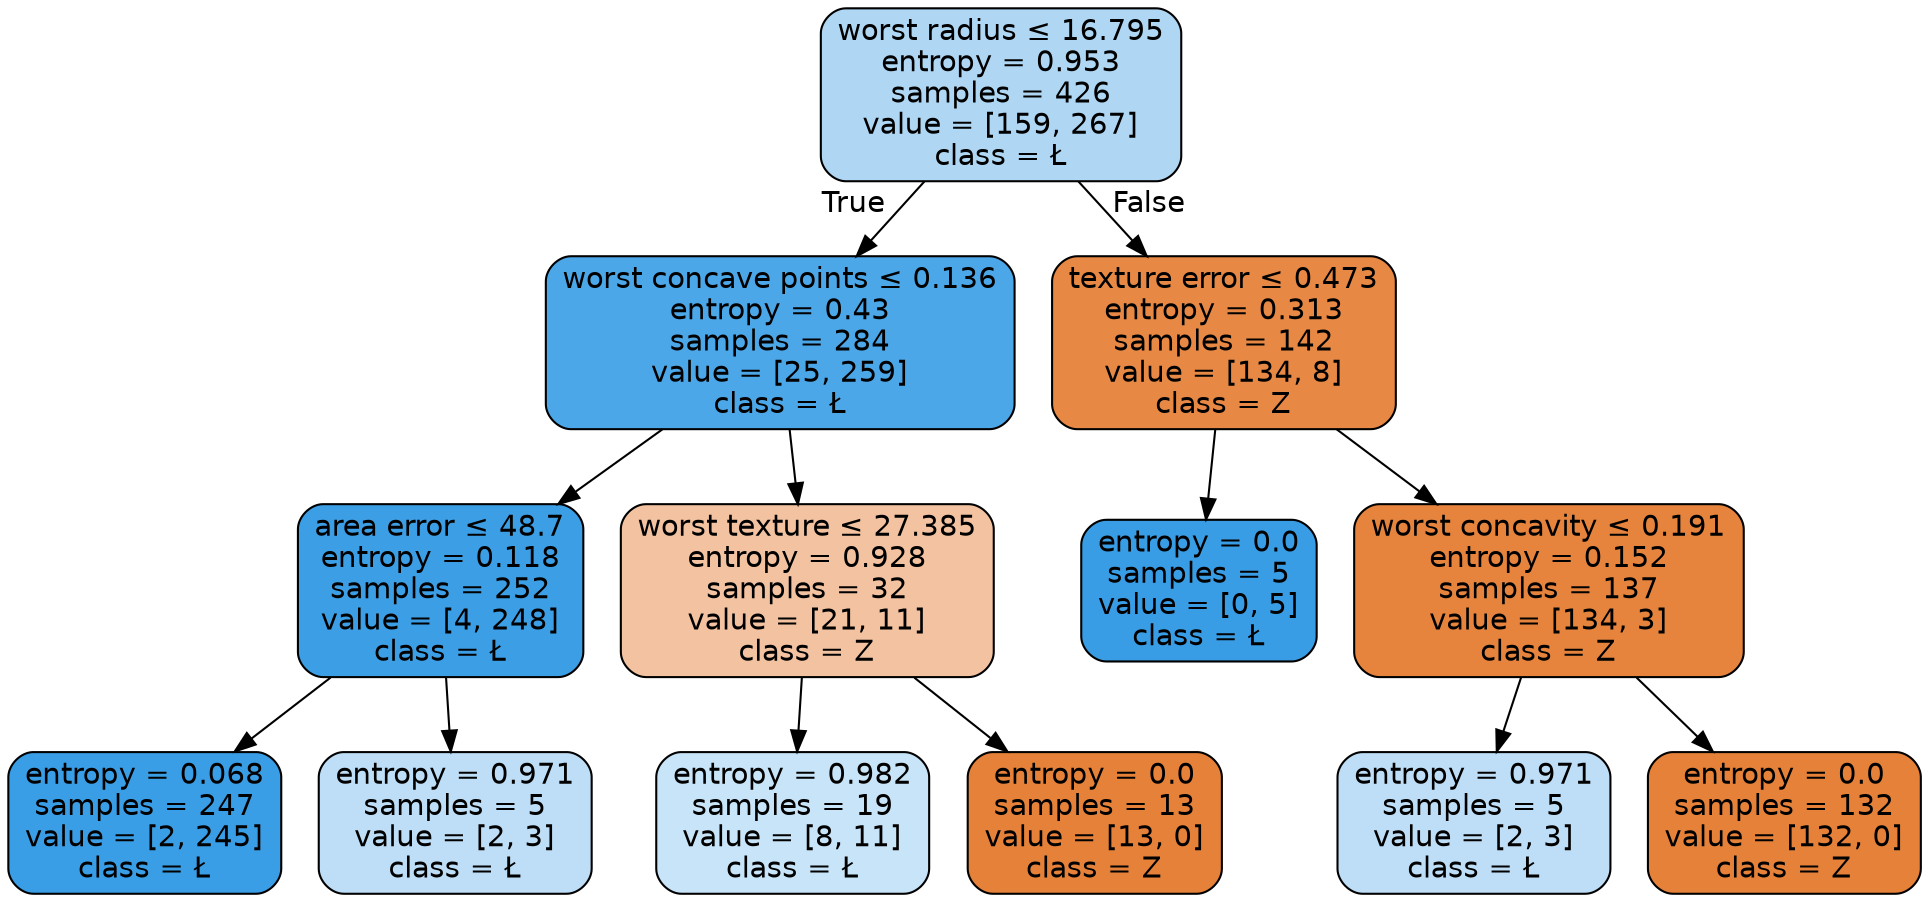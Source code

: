 digraph Tree {
node [shape=box, style="filled, rounded", color="black", fontname=helvetica] ;
edge [fontname=helvetica] ;
0 [label=<worst radius &le; 16.795<br/>entropy = 0.953<br/>samples = 426<br/>value = [159, 267]<br/>class = Ł>, fillcolor="#399de567"] ;
1 [label=<worst concave points &le; 0.136<br/>entropy = 0.43<br/>samples = 284<br/>value = [25, 259]<br/>class = Ł>, fillcolor="#399de5e6"] ;
0 -> 1 [labeldistance=2.5, labelangle=45, headlabel="True"] ;
2 [label=<area error &le; 48.7<br/>entropy = 0.118<br/>samples = 252<br/>value = [4, 248]<br/>class = Ł>, fillcolor="#399de5fb"] ;
1 -> 2 ;
3 [label=<entropy = 0.068<br/>samples = 247<br/>value = [2, 245]<br/>class = Ł>, fillcolor="#399de5fd"] ;
2 -> 3 ;
4 [label=<entropy = 0.971<br/>samples = 5<br/>value = [2, 3]<br/>class = Ł>, fillcolor="#399de555"] ;
2 -> 4 ;
5 [label=<worst texture &le; 27.385<br/>entropy = 0.928<br/>samples = 32<br/>value = [21, 11]<br/>class = Z>, fillcolor="#e5813979"] ;
1 -> 5 ;
6 [label=<entropy = 0.982<br/>samples = 19<br/>value = [8, 11]<br/>class = Ł>, fillcolor="#399de546"] ;
5 -> 6 ;
7 [label=<entropy = 0.0<br/>samples = 13<br/>value = [13, 0]<br/>class = Z>, fillcolor="#e58139ff"] ;
5 -> 7 ;
8 [label=<texture error &le; 0.473<br/>entropy = 0.313<br/>samples = 142<br/>value = [134, 8]<br/>class = Z>, fillcolor="#e58139f0"] ;
0 -> 8 [labeldistance=2.5, labelangle=-45, headlabel="False"] ;
9 [label=<entropy = 0.0<br/>samples = 5<br/>value = [0, 5]<br/>class = Ł>, fillcolor="#399de5ff"] ;
8 -> 9 ;
10 [label=<worst concavity &le; 0.191<br/>entropy = 0.152<br/>samples = 137<br/>value = [134, 3]<br/>class = Z>, fillcolor="#e58139f9"] ;
8 -> 10 ;
11 [label=<entropy = 0.971<br/>samples = 5<br/>value = [2, 3]<br/>class = Ł>, fillcolor="#399de555"] ;
10 -> 11 ;
12 [label=<entropy = 0.0<br/>samples = 132<br/>value = [132, 0]<br/>class = Z>, fillcolor="#e58139ff"] ;
10 -> 12 ;
}